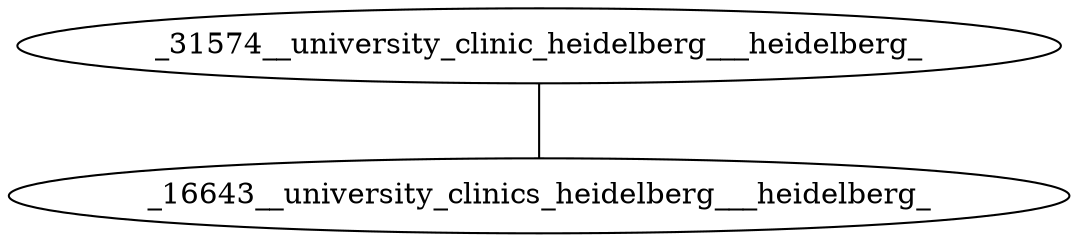graph {
_31574__university_clinic_heidelberg___heidelberg_ -- _16643__university_clinics_heidelberg___heidelberg_
}